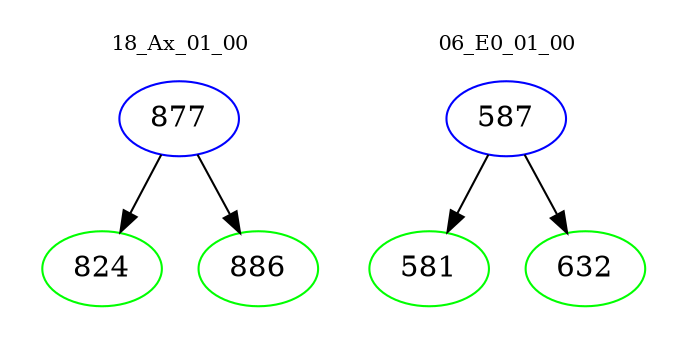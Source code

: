 digraph{
subgraph cluster_0 {
color = white
label = "18_Ax_01_00";
fontsize=10;
T0_877 [label="877", color="blue"]
T0_877 -> T0_824 [color="black"]
T0_824 [label="824", color="green"]
T0_877 -> T0_886 [color="black"]
T0_886 [label="886", color="green"]
}
subgraph cluster_1 {
color = white
label = "06_E0_01_00";
fontsize=10;
T1_587 [label="587", color="blue"]
T1_587 -> T1_581 [color="black"]
T1_581 [label="581", color="green"]
T1_587 -> T1_632 [color="black"]
T1_632 [label="632", color="green"]
}
}
